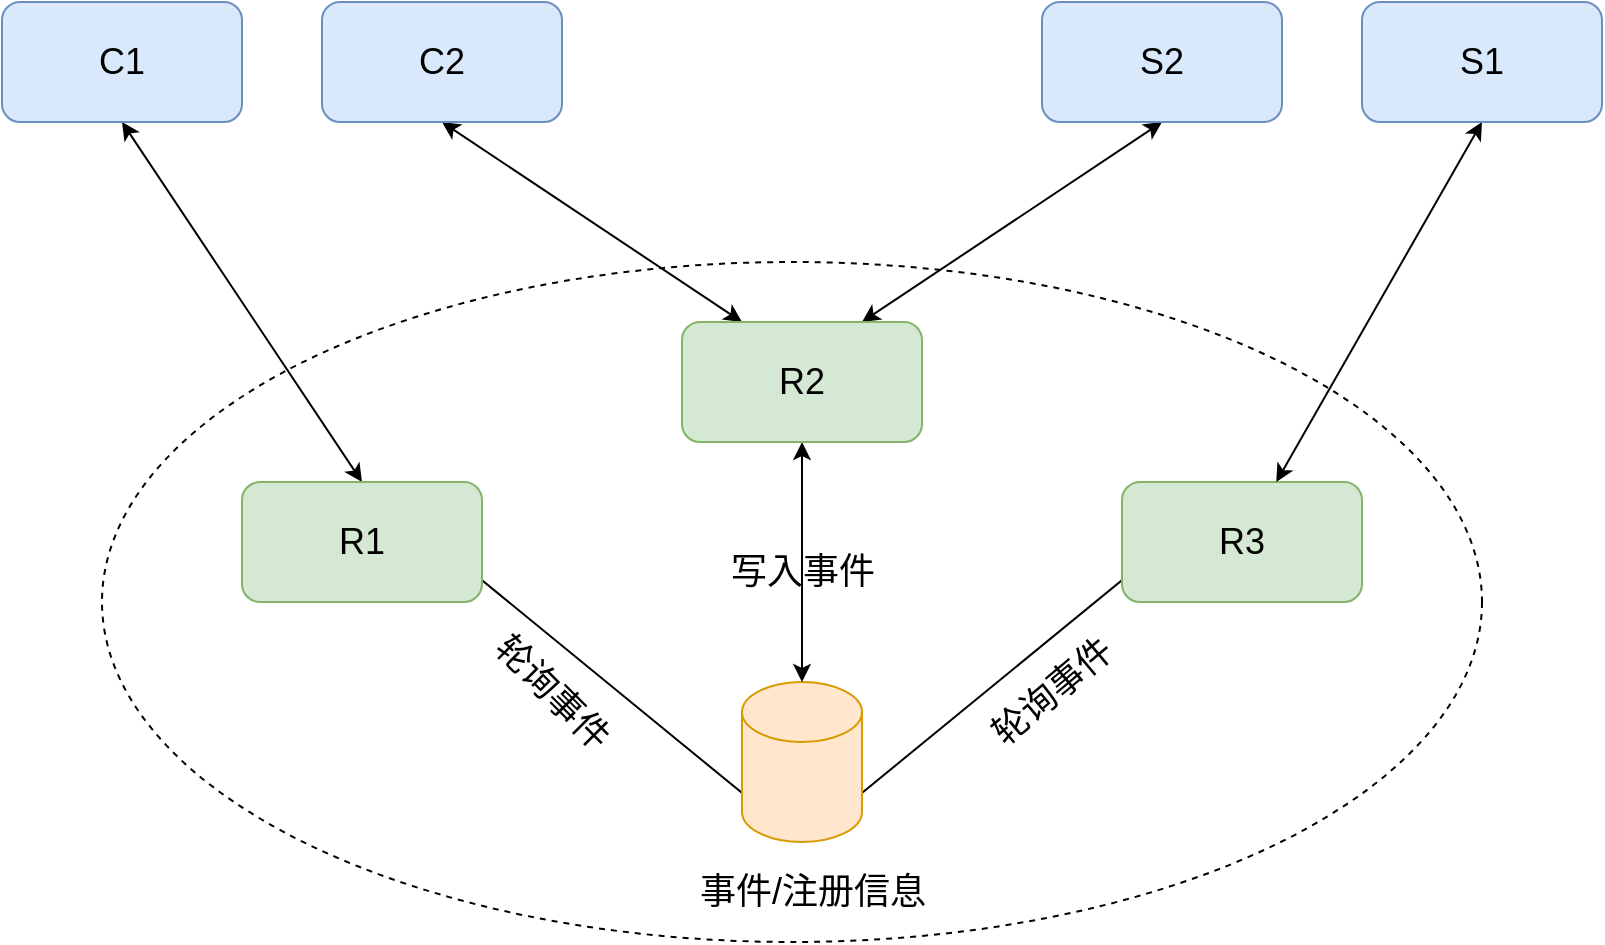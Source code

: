 <mxfile version="15.7.3" type="github"><diagram id="d8PLCpCWK5KChwIpnZl2" name="Page-1"><mxGraphModel dx="1656" dy="880" grid="1" gridSize="10" guides="1" tooltips="1" connect="1" arrows="1" fold="1" page="1" pageScale="1" pageWidth="1169" pageHeight="827" math="0" shadow="0"><root><mxCell id="0"/><mxCell id="1" parent="0"/><mxCell id="HCptvA-KU4coDuSBJ7c2-33" value="" style="ellipse;whiteSpace=wrap;html=1;dashed=1;fontSize=18;strokeWidth=1;" vertex="1" parent="1"><mxGeometry x="210" y="230" width="690" height="340" as="geometry"/></mxCell><mxCell id="HCptvA-KU4coDuSBJ7c2-8" style="rounded=0;orthogonalLoop=1;jettySize=auto;html=1;exitX=0.5;exitY=0;exitDx=0;exitDy=0;entryX=0.5;entryY=1;entryDx=0;entryDy=0;horizontal=1;strokeWidth=1;fontStyle=0;startArrow=classic;startFill=1;" edge="1" parent="1" source="HCptvA-KU4coDuSBJ7c2-1" target="HCptvA-KU4coDuSBJ7c2-3"><mxGeometry relative="1" as="geometry"/></mxCell><mxCell id="HCptvA-KU4coDuSBJ7c2-14" style="edgeStyle=none;rounded=0;orthogonalLoop=1;jettySize=auto;html=1;exitX=0.5;exitY=0;exitDx=0;exitDy=0;entryX=0.5;entryY=1;entryDx=0;entryDy=0;entryPerimeter=0;endArrow=classic;endFill=1;startArrow=classic;startFill=1;horizontal=1;strokeWidth=1;fontStyle=0" edge="1" parent="1" source="HCptvA-KU4coDuSBJ7c2-1" target="HCptvA-KU4coDuSBJ7c2-7"><mxGeometry relative="1" as="geometry"/></mxCell><mxCell id="HCptvA-KU4coDuSBJ7c2-1" value="R1" style="rounded=1;whiteSpace=wrap;html=1;horizontal=1;strokeWidth=1;fontStyle=0;fontSize=18;fillColor=#d5e8d4;strokeColor=#82b366;" vertex="1" parent="1"><mxGeometry x="280" y="340" width="120" height="60" as="geometry"/></mxCell><mxCell id="HCptvA-KU4coDuSBJ7c2-9" style="edgeStyle=none;rounded=0;orthogonalLoop=1;jettySize=auto;html=1;exitX=0.25;exitY=0;exitDx=0;exitDy=0;entryX=0.5;entryY=1;entryDx=0;entryDy=0;horizontal=1;strokeWidth=1;fontStyle=0;startArrow=classic;startFill=1;" edge="1" parent="1" source="HCptvA-KU4coDuSBJ7c2-25" target="HCptvA-KU4coDuSBJ7c2-4"><mxGeometry relative="1" as="geometry"/></mxCell><mxCell id="HCptvA-KU4coDuSBJ7c2-13" style="edgeStyle=none;orthogonalLoop=1;jettySize=auto;html=1;exitX=0.5;exitY=0;exitDx=0;exitDy=0;entryX=0.5;entryY=1;entryDx=0;entryDy=0;entryPerimeter=0;endArrow=classic;endFill=1;startArrow=classic;startFill=1;targetPerimeterSpacing=0;jumpStyle=arc;rounded=0;strokeWidth=1;horizontal=1;fontStyle=0;endSize=6;sketch=0;shadow=0;" edge="1" parent="1" source="HCptvA-KU4coDuSBJ7c2-2" target="HCptvA-KU4coDuSBJ7c2-7"><mxGeometry relative="1" as="geometry"/></mxCell><mxCell id="HCptvA-KU4coDuSBJ7c2-2" value="R3" style="rounded=1;whiteSpace=wrap;html=1;horizontal=1;strokeWidth=1;fontStyle=0;fontSize=18;fillColor=#d5e8d4;strokeColor=#82b366;" vertex="1" parent="1"><mxGeometry x="720" y="340" width="120" height="60" as="geometry"/></mxCell><mxCell id="HCptvA-KU4coDuSBJ7c2-3" value="C1" style="rounded=1;whiteSpace=wrap;html=1;fontSize=18;horizontal=1;strokeWidth=1;fontStyle=0;fillColor=#dae8fc;strokeColor=#6c8ebf;" vertex="1" parent="1"><mxGeometry x="160" y="100" width="120" height="60" as="geometry"/></mxCell><mxCell id="HCptvA-KU4coDuSBJ7c2-4" value="C2" style="rounded=1;whiteSpace=wrap;html=1;fontSize=18;horizontal=1;strokeWidth=1;fontStyle=0;fillColor=#dae8fc;strokeColor=#6c8ebf;" vertex="1" parent="1"><mxGeometry x="320" y="100" width="120" height="60" as="geometry"/></mxCell><mxCell id="HCptvA-KU4coDuSBJ7c2-10" style="edgeStyle=none;rounded=0;orthogonalLoop=1;jettySize=auto;html=1;exitX=0.5;exitY=1;exitDx=0;exitDy=0;horizontal=1;strokeWidth=1;fontStyle=0;startArrow=classic;startFill=1;" edge="1" parent="1" source="HCptvA-KU4coDuSBJ7c2-5" target="HCptvA-KU4coDuSBJ7c2-2"><mxGeometry relative="1" as="geometry"><mxPoint x="970" y="410" as="targetPoint"/></mxGeometry></mxCell><mxCell id="HCptvA-KU4coDuSBJ7c2-5" value="S1" style="rounded=1;whiteSpace=wrap;html=1;fontSize=18;horizontal=1;strokeWidth=1;fontStyle=0;fillColor=#dae8fc;strokeColor=#6c8ebf;" vertex="1" parent="1"><mxGeometry x="840" y="100" width="120" height="60" as="geometry"/></mxCell><mxCell id="HCptvA-KU4coDuSBJ7c2-11" style="edgeStyle=none;rounded=0;orthogonalLoop=1;jettySize=auto;html=1;exitX=0.5;exitY=1;exitDx=0;exitDy=0;entryX=0.75;entryY=0;entryDx=0;entryDy=0;horizontal=1;strokeWidth=1;fontStyle=0;startArrow=classic;startFill=1;" edge="1" parent="1" source="HCptvA-KU4coDuSBJ7c2-6" target="HCptvA-KU4coDuSBJ7c2-25"><mxGeometry relative="1" as="geometry"/></mxCell><mxCell id="HCptvA-KU4coDuSBJ7c2-6" value="S2" style="rounded=1;whiteSpace=wrap;html=1;fontSize=18;horizontal=1;strokeWidth=1;fontStyle=0;fillColor=#dae8fc;strokeColor=#6c8ebf;" vertex="1" parent="1"><mxGeometry x="680" y="100" width="120" height="60" as="geometry"/></mxCell><mxCell id="HCptvA-KU4coDuSBJ7c2-7" value="" style="shape=cylinder3;whiteSpace=wrap;html=1;boundedLbl=1;backgroundOutline=1;size=15;horizontal=1;strokeWidth=1;fontStyle=0;fillColor=#ffe6cc;strokeColor=#d79b00;" vertex="1" parent="1"><mxGeometry x="530" y="440" width="60" height="80" as="geometry"/></mxCell><mxCell id="HCptvA-KU4coDuSBJ7c2-15" value="事件/注册信息" style="text;html=1;resizable=0;autosize=1;align=center;verticalAlign=middle;points=[];fillColor=none;strokeColor=none;rounded=0;fontSize=18;fontStyle=0;strokeWidth=1;" vertex="1" parent="1"><mxGeometry x="500" y="530" width="130" height="30" as="geometry"/></mxCell><mxCell id="HCptvA-KU4coDuSBJ7c2-17" value="写入事件" style="text;html=1;resizable=0;autosize=1;align=center;verticalAlign=middle;points=[];fillColor=none;strokeColor=none;rounded=0;fontSize=18;rotation=0;strokeWidth=1;fontStyle=0" vertex="1" parent="1"><mxGeometry x="515" y="370" width="90" height="30" as="geometry"/></mxCell><mxCell id="HCptvA-KU4coDuSBJ7c2-18" value="轮询事件" style="text;html=1;resizable=0;autosize=1;align=center;verticalAlign=middle;points=[];fillColor=none;strokeColor=none;rounded=0;fontSize=18;rotation=45;strokeWidth=1;fontStyle=0" vertex="1" parent="1"><mxGeometry x="390" y="430" width="90" height="30" as="geometry"/></mxCell><mxCell id="HCptvA-KU4coDuSBJ7c2-38" style="edgeStyle=none;rounded=0;sketch=0;jumpStyle=arc;orthogonalLoop=1;jettySize=auto;html=1;exitX=0.5;exitY=1;exitDx=0;exitDy=0;shadow=0;fontSize=18;startArrow=classic;startFill=1;endArrow=classic;endFill=1;endSize=6;targetPerimeterSpacing=0;strokeWidth=1;" edge="1" parent="1" source="HCptvA-KU4coDuSBJ7c2-25" target="HCptvA-KU4coDuSBJ7c2-7"><mxGeometry relative="1" as="geometry"/></mxCell><mxCell id="HCptvA-KU4coDuSBJ7c2-25" value="R2" style="rounded=1;whiteSpace=wrap;html=1;horizontal=1;strokeWidth=1;fontStyle=0;fontSize=18;fillColor=#d5e8d4;strokeColor=#82b366;" vertex="1" parent="1"><mxGeometry x="500" y="260" width="120" height="60" as="geometry"/></mxCell><mxCell id="HCptvA-KU4coDuSBJ7c2-39" value="轮询事件" style="text;html=1;resizable=0;autosize=1;align=center;verticalAlign=middle;points=[];fillColor=none;strokeColor=none;rounded=0;fontSize=18;rotation=-40;strokeWidth=1;fontStyle=0" vertex="1" parent="1"><mxGeometry x="640" y="430" width="90" height="30" as="geometry"/></mxCell></root></mxGraphModel></diagram></mxfile>